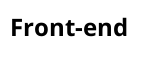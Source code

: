 @startuml hard_skills

title Front-end

<style>
    title {
        HorizontalAlignment right
        FontSize 24
        FontColor black
    }
    card {
        BackGroundColor #Yellow
        LineThickness 1
        LineColor black
    }
    rectangle {
        BackgroundColor none
    }
</style>

skinparam rectangle {
    roundCorner <<Concept>> 15
}


' Internet  ..> How does the internet work?

' [*]         -> FrontEnd
' FrontEnd -- Internet
' Новая       ---> Согласуется : эксперт\nответил\nна заявку\nи\nпредложил\nвремя
' Согласуется ---> Согласована : пользователь\nсогласовал\nзаявку
' Согласуется ---> Новая       : пользователь\nотказался\nсогласовывать\nзаявку
' Согласована ---> Выполнена   : консультация\nсостоялась
' Выполнена   ---> [*]

' Новая       ---> Отменена    : пользователь\nотменил\nзаявку
' Согласуется ---> Отменена    : пользователь\nотменил\nзаявку
' Согласована ---> Отменена    : пользователь\nотменил\nзаявку
' Отменена    ---> [*]

' Новая       ---> Проблемная  : [время с момента\nсоздания > недели]
' Согласуется ---> Проблемная  : [прошло\nвремя\nпредложенное\nэкспертом]
' Проблемная  ---> Отменена    : Заявка\nотменена\nпользователем\nили\nадминистратором
' Проблемная  ---> Согласуется : Администратор\nназначил\nэксперта

' title Create Article Diagram

!include <cloudinsight/tomcat>
!include <cloudinsight/kafka>
!include <cloudinsight/java>
!include <cloudinsight/cassandra>

' title Cloudinsight sprites example

' skinparam monochrome true

' ' BackgroundColor DarkSeaGreen

' rectangle "<$tomcat>\nwebapp" as webapp
' queue     "<$kafka>"          as kafka
' rectangle "<$java>\ndaemon"   as daemon
' database  "<$cassandra>"      as cassandra

' webapp ->  kafka        #line:olive;
' kafka  ->  daemon       #line:green
' daemon --> cassandra    #blue;line.dotted;text:blue : some text

' title Create Article Diagram

' class "<b>MainWindow</b>" as MW
' {
'     - passkey : <i>String</i>
'     --

'     + <b>MainWindow \t()</b>
'     + <b>MainWindow \t(passkey \t: <i>String</i>)</b>

'     + getListOfArticles \t() \t\t\t\t: <i>List <Article></i>
'     + getArticle \t\t\t(postId \t: <i>UUID</i>) \t: <i>Post</i>

'     + newArticle \t\t()
'     + editArticle \t\t(postId \t: <i>UUID</i>) \t: <i>int</i>
' }

' class "<b>Main</b>" as M
' {
'     - hash : <i>String</i>
'     --

'     + <b>Main \t()</b>
'     + <b>Main \t(hash \t: <i>String</i>)</b>

'     - readFile \t\t()
'     - writeFile \t\t()
'     - checkHash \t()
'     - encrypt \t\t()
'     - decript \t\t()
' '    + frxRepNoticeAfterPrintReport \t(Sender \t: <i>TObject *</i>) : <i>void</i>
' }

' class "<b>AddArticle</b>" as A
' {
'     - name \t\t: String
'     - url \t: String
'     - login \t: String
'     - password \t\t: UUID
'     - password2 \t\t: UUID
'     - comment \t\t: String
'     --

'     + <b>AddArticle \t()</b>
'     + <b>AddArticle \t(name \t: <i>String</i>)</b>
' }

' package DB <<Database>>
' {

' }
' MW -right-|> DB
' MW -right-|> M
' DB -left-|> M
' M  -right-|> DB
' A  --|> M
' MW --|> A

@enduml